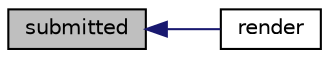 digraph "submitted"
{
  edge [fontname="Helvetica",fontsize="10",labelfontname="Helvetica",labelfontsize="10"];
  node [fontname="Helvetica",fontsize="10",shape=record];
  rankdir="LR";
  Node1 [label="submitted",height=0.2,width=0.4,color="black", fillcolor="grey75", style="filled" fontcolor="black"];
  Node1 -> Node2 [dir="back",color="midnightblue",fontsize="10",style="solid"];
  Node2 [label="render",height=0.2,width=0.4,color="black", fillcolor="white", style="filled",URL="$class_form_builder.html#afde88292c44dc59faf017738dae6dffb"];
}
